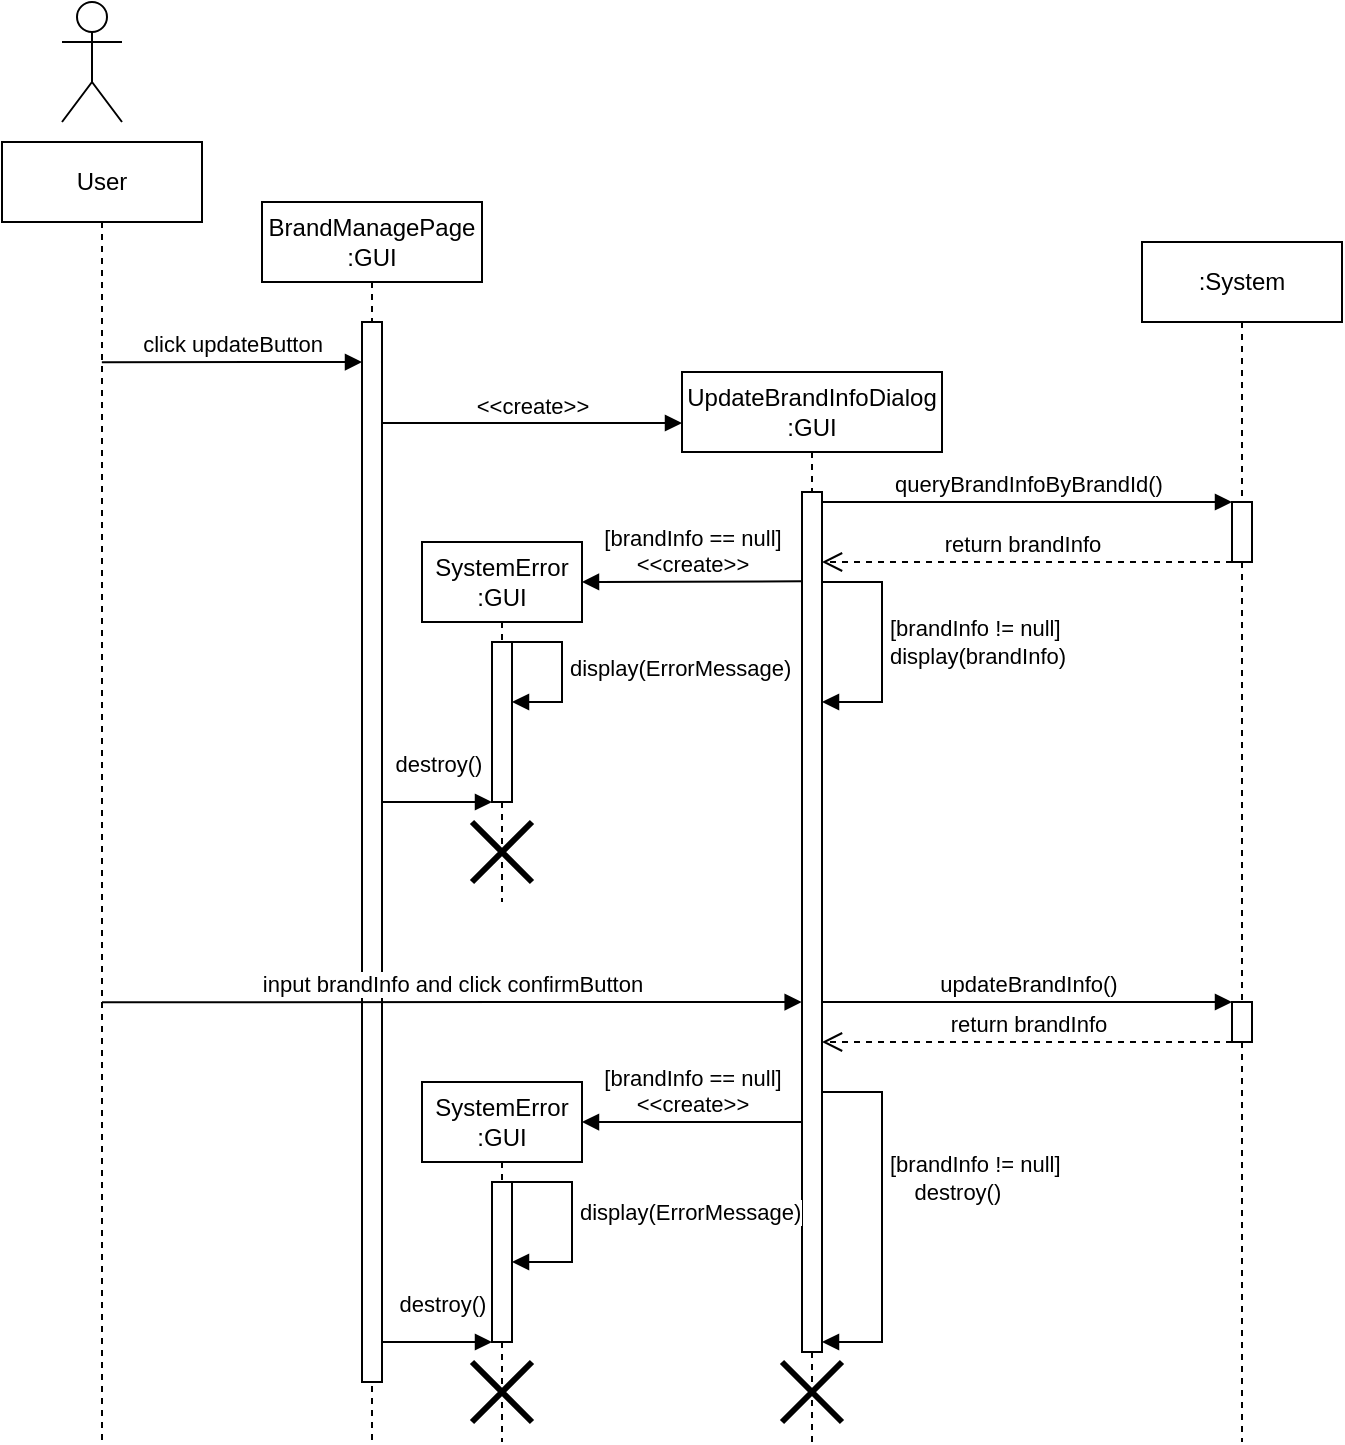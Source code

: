 <mxfile version="21.6.8" type="device">
  <diagram name="第 1 页" id="V58NZCq0KaoOS9hmyv8U">
    <mxGraphModel dx="757" dy="527" grid="1" gridSize="10" guides="1" tooltips="1" connect="1" arrows="1" fold="1" page="1" pageScale="1" pageWidth="827" pageHeight="1169" math="0" shadow="0">
      <root>
        <mxCell id="0" />
        <mxCell id="1" parent="0" />
        <mxCell id="i6npUr9Resn-oWKRl5tc-1" value="" style="shape=umlActor;verticalLabelPosition=bottom;verticalAlign=top;html=1;" vertex="1" parent="1">
          <mxGeometry x="60" y="40" width="30" height="60" as="geometry" />
        </mxCell>
        <mxCell id="i6npUr9Resn-oWKRl5tc-2" value="User" style="shape=umlLifeline;perimeter=lifelinePerimeter;whiteSpace=wrap;html=1;container=1;dropTarget=0;collapsible=0;recursiveResize=0;outlineConnect=0;portConstraint=eastwest;newEdgeStyle={&quot;edgeStyle&quot;:&quot;elbowEdgeStyle&quot;,&quot;elbow&quot;:&quot;vertical&quot;,&quot;curved&quot;:0,&quot;rounded&quot;:0};" vertex="1" parent="1">
          <mxGeometry x="30" y="110" width="100" height="650" as="geometry" />
        </mxCell>
        <mxCell id="i6npUr9Resn-oWKRl5tc-3" value="BrandManagePage&lt;br&gt;:GUI" style="shape=umlLifeline;perimeter=lifelinePerimeter;whiteSpace=wrap;html=1;container=1;dropTarget=0;collapsible=0;recursiveResize=0;outlineConnect=0;portConstraint=eastwest;newEdgeStyle={&quot;edgeStyle&quot;:&quot;elbowEdgeStyle&quot;,&quot;elbow&quot;:&quot;vertical&quot;,&quot;curved&quot;:0,&quot;rounded&quot;:0};" vertex="1" parent="1">
          <mxGeometry x="160" y="140" width="110" height="620" as="geometry" />
        </mxCell>
        <mxCell id="i6npUr9Resn-oWKRl5tc-4" value="" style="html=1;points=[];perimeter=orthogonalPerimeter;outlineConnect=0;targetShapes=umlLifeline;portConstraint=eastwest;newEdgeStyle={&quot;edgeStyle&quot;:&quot;elbowEdgeStyle&quot;,&quot;elbow&quot;:&quot;vertical&quot;,&quot;curved&quot;:0,&quot;rounded&quot;:0};" vertex="1" parent="i6npUr9Resn-oWKRl5tc-3">
          <mxGeometry x="50" y="60" width="10" height="530" as="geometry" />
        </mxCell>
        <mxCell id="i6npUr9Resn-oWKRl5tc-5" value="click updateButton" style="html=1;verticalAlign=bottom;endArrow=block;edgeStyle=elbowEdgeStyle;elbow=vertical;curved=0;rounded=0;" edge="1" parent="1" target="i6npUr9Resn-oWKRl5tc-4">
          <mxGeometry width="80" relative="1" as="geometry">
            <mxPoint x="79.929" y="220.136" as="sourcePoint" />
            <mxPoint x="200" y="220" as="targetPoint" />
          </mxGeometry>
        </mxCell>
        <mxCell id="i6npUr9Resn-oWKRl5tc-6" value="UpdateBrandInfoDialog&lt;br&gt;:GUI" style="shape=umlLifeline;perimeter=lifelinePerimeter;whiteSpace=wrap;html=1;container=1;dropTarget=0;collapsible=0;recursiveResize=0;outlineConnect=0;portConstraint=eastwest;newEdgeStyle={&quot;edgeStyle&quot;:&quot;elbowEdgeStyle&quot;,&quot;elbow&quot;:&quot;vertical&quot;,&quot;curved&quot;:0,&quot;rounded&quot;:0};" vertex="1" parent="1">
          <mxGeometry x="370" y="225" width="130" height="535" as="geometry" />
        </mxCell>
        <mxCell id="i6npUr9Resn-oWKRl5tc-7" value="" style="html=1;points=[];perimeter=orthogonalPerimeter;outlineConnect=0;targetShapes=umlLifeline;portConstraint=eastwest;newEdgeStyle={&quot;edgeStyle&quot;:&quot;elbowEdgeStyle&quot;,&quot;elbow&quot;:&quot;vertical&quot;,&quot;curved&quot;:0,&quot;rounded&quot;:0};" vertex="1" parent="i6npUr9Resn-oWKRl5tc-6">
          <mxGeometry x="60" y="60" width="10" height="430" as="geometry" />
        </mxCell>
        <mxCell id="i6npUr9Resn-oWKRl5tc-8" value="" style="shape=umlDestroy;whiteSpace=wrap;html=1;strokeWidth=3;targetShapes=umlLifeline;" vertex="1" parent="i6npUr9Resn-oWKRl5tc-6">
          <mxGeometry x="50" y="495" width="30" height="30" as="geometry" />
        </mxCell>
        <mxCell id="i6npUr9Resn-oWKRl5tc-9" value="&amp;lt;&amp;lt;create&amp;gt;&amp;gt;" style="html=1;verticalAlign=bottom;endArrow=block;edgeStyle=elbowEdgeStyle;elbow=vertical;curved=0;rounded=0;entryX=0;entryY=0.061;entryDx=0;entryDy=0;entryPerimeter=0;" edge="1" parent="1" source="i6npUr9Resn-oWKRl5tc-4">
          <mxGeometry width="80" relative="1" as="geometry">
            <mxPoint x="225" y="250" as="sourcePoint" />
            <mxPoint x="370" y="250.305" as="targetPoint" />
          </mxGeometry>
        </mxCell>
        <mxCell id="i6npUr9Resn-oWKRl5tc-10" value="input brandInfo and click confirmButton" style="html=1;verticalAlign=bottom;endArrow=block;edgeStyle=elbowEdgeStyle;elbow=vertical;curved=0;rounded=0;" edge="1" parent="1">
          <mxGeometry width="80" relative="1" as="geometry">
            <mxPoint x="79.997" y="540.13" as="sourcePoint" />
            <mxPoint x="429.83" y="540.13" as="targetPoint" />
          </mxGeometry>
        </mxCell>
        <mxCell id="i6npUr9Resn-oWKRl5tc-11" value=":System" style="shape=umlLifeline;perimeter=lifelinePerimeter;whiteSpace=wrap;html=1;container=1;dropTarget=0;collapsible=0;recursiveResize=0;outlineConnect=0;portConstraint=eastwest;newEdgeStyle={&quot;edgeStyle&quot;:&quot;elbowEdgeStyle&quot;,&quot;elbow&quot;:&quot;vertical&quot;,&quot;curved&quot;:0,&quot;rounded&quot;:0};" vertex="1" parent="1">
          <mxGeometry x="600" y="160" width="100" height="600" as="geometry" />
        </mxCell>
        <mxCell id="i6npUr9Resn-oWKRl5tc-12" value="" style="html=1;points=[];perimeter=orthogonalPerimeter;outlineConnect=0;targetShapes=umlLifeline;portConstraint=eastwest;newEdgeStyle={&quot;edgeStyle&quot;:&quot;elbowEdgeStyle&quot;,&quot;elbow&quot;:&quot;vertical&quot;,&quot;curved&quot;:0,&quot;rounded&quot;:0};" vertex="1" parent="i6npUr9Resn-oWKRl5tc-11">
          <mxGeometry x="45" y="380" width="10" height="20" as="geometry" />
        </mxCell>
        <mxCell id="i6npUr9Resn-oWKRl5tc-13" value="" style="html=1;points=[];perimeter=orthogonalPerimeter;outlineConnect=0;targetShapes=umlLifeline;portConstraint=eastwest;newEdgeStyle={&quot;edgeStyle&quot;:&quot;elbowEdgeStyle&quot;,&quot;elbow&quot;:&quot;vertical&quot;,&quot;curved&quot;:0,&quot;rounded&quot;:0};" vertex="1" parent="i6npUr9Resn-oWKRl5tc-11">
          <mxGeometry x="45" y="130" width="10" height="30" as="geometry" />
        </mxCell>
        <mxCell id="i6npUr9Resn-oWKRl5tc-14" value="updateBrandInfo()" style="html=1;verticalAlign=bottom;endArrow=block;edgeStyle=elbowEdgeStyle;elbow=vertical;curved=0;rounded=0;" edge="1" parent="1">
          <mxGeometry width="80" relative="1" as="geometry">
            <mxPoint x="440" y="540" as="sourcePoint" />
            <mxPoint x="645" y="540" as="targetPoint" />
          </mxGeometry>
        </mxCell>
        <mxCell id="i6npUr9Resn-oWKRl5tc-15" value="return brandInfo" style="html=1;verticalAlign=bottom;endArrow=open;dashed=1;endSize=8;edgeStyle=elbowEdgeStyle;elbow=vertical;curved=0;rounded=0;" edge="1" parent="1">
          <mxGeometry relative="1" as="geometry">
            <mxPoint x="645" y="560" as="sourcePoint" />
            <mxPoint x="440" y="560" as="targetPoint" />
          </mxGeometry>
        </mxCell>
        <mxCell id="i6npUr9Resn-oWKRl5tc-16" value="[brandInfo != null]&lt;br&gt;&lt;span style=&quot;&quot;&gt;&lt;span style=&quot;&quot;&gt;&amp;nbsp;&amp;nbsp;&amp;nbsp;&amp;nbsp;&lt;/span&gt;&lt;/span&gt;destroy()" style="html=1;align=left;spacingLeft=2;endArrow=block;rounded=0;edgeStyle=orthogonalEdgeStyle;curved=0;rounded=0;" edge="1" parent="1" target="i6npUr9Resn-oWKRl5tc-7">
          <mxGeometry relative="1" as="geometry">
            <mxPoint x="440" y="625" as="sourcePoint" />
            <Array as="points">
              <mxPoint x="440" y="585" />
              <mxPoint x="470" y="585" />
              <mxPoint x="470" y="710" />
            </Array>
            <mxPoint x="440" y="655" as="targetPoint" />
          </mxGeometry>
        </mxCell>
        <mxCell id="i6npUr9Resn-oWKRl5tc-17" value="[brandInfo == null]&lt;br&gt;&amp;lt;&amp;lt;create&amp;gt;&amp;gt;" style="html=1;verticalAlign=bottom;endArrow=block;edgeStyle=elbowEdgeStyle;elbow=vertical;curved=0;rounded=0;" edge="1" parent="1">
          <mxGeometry width="80" relative="1" as="geometry">
            <mxPoint x="430" y="600.047" as="sourcePoint" />
            <mxPoint x="320" y="600.38" as="targetPoint" />
          </mxGeometry>
        </mxCell>
        <mxCell id="i6npUr9Resn-oWKRl5tc-18" value="SystemError&lt;br&gt;:GUI" style="shape=umlLifeline;perimeter=lifelinePerimeter;whiteSpace=wrap;html=1;container=1;dropTarget=0;collapsible=0;recursiveResize=0;outlineConnect=0;portConstraint=eastwest;newEdgeStyle={&quot;edgeStyle&quot;:&quot;elbowEdgeStyle&quot;,&quot;elbow&quot;:&quot;vertical&quot;,&quot;curved&quot;:0,&quot;rounded&quot;:0};" vertex="1" parent="1">
          <mxGeometry x="240" y="580" width="80" height="180" as="geometry" />
        </mxCell>
        <mxCell id="i6npUr9Resn-oWKRl5tc-19" value="" style="html=1;points=[];perimeter=orthogonalPerimeter;outlineConnect=0;targetShapes=umlLifeline;portConstraint=eastwest;newEdgeStyle={&quot;edgeStyle&quot;:&quot;elbowEdgeStyle&quot;,&quot;elbow&quot;:&quot;vertical&quot;,&quot;curved&quot;:0,&quot;rounded&quot;:0};" vertex="1" parent="i6npUr9Resn-oWKRl5tc-18">
          <mxGeometry x="35" y="50" width="10" height="80" as="geometry" />
        </mxCell>
        <mxCell id="i6npUr9Resn-oWKRl5tc-20" value="" style="shape=umlDestroy;whiteSpace=wrap;html=1;strokeWidth=3;targetShapes=umlLifeline;" vertex="1" parent="i6npUr9Resn-oWKRl5tc-18">
          <mxGeometry x="25" y="140" width="30" height="30" as="geometry" />
        </mxCell>
        <mxCell id="i6npUr9Resn-oWKRl5tc-21" value="display(ErrorMessage)" style="html=1;align=left;spacingLeft=2;endArrow=block;rounded=0;edgeStyle=orthogonalEdgeStyle;curved=0;rounded=0;" edge="1" parent="1" target="i6npUr9Resn-oWKRl5tc-19">
          <mxGeometry relative="1" as="geometry">
            <mxPoint x="285" y="640" as="sourcePoint" />
            <Array as="points">
              <mxPoint x="285" y="630" />
              <mxPoint x="315" y="630" />
              <mxPoint x="315" y="670" />
            </Array>
            <mxPoint x="290" y="670" as="targetPoint" />
          </mxGeometry>
        </mxCell>
        <mxCell id="i6npUr9Resn-oWKRl5tc-22" value="destroy()" style="html=1;verticalAlign=bottom;endArrow=block;edgeStyle=elbowEdgeStyle;elbow=vertical;curved=0;rounded=0;" edge="1" parent="1" target="i6npUr9Resn-oWKRl5tc-19" source="i6npUr9Resn-oWKRl5tc-4">
          <mxGeometry x="0.091" y="10" width="80" relative="1" as="geometry">
            <mxPoint x="225" y="700" as="sourcePoint" />
            <mxPoint x="270" y="700" as="targetPoint" />
            <Array as="points">
              <mxPoint x="250" y="710" />
            </Array>
            <mxPoint as="offset" />
          </mxGeometry>
        </mxCell>
        <mxCell id="i6npUr9Resn-oWKRl5tc-23" value="queryBrandInfoByBrandId()" style="html=1;verticalAlign=bottom;endArrow=block;edgeStyle=elbowEdgeStyle;elbow=vertical;curved=0;rounded=0;" edge="1" parent="1">
          <mxGeometry width="80" relative="1" as="geometry">
            <mxPoint x="440" y="290" as="sourcePoint" />
            <mxPoint x="645" y="290.17" as="targetPoint" />
          </mxGeometry>
        </mxCell>
        <mxCell id="i6npUr9Resn-oWKRl5tc-24" value="return brandInfo" style="html=1;verticalAlign=bottom;endArrow=open;dashed=1;endSize=8;edgeStyle=elbowEdgeStyle;elbow=vertical;curved=0;rounded=0;" edge="1" parent="1">
          <mxGeometry x="0.024" relative="1" as="geometry">
            <mxPoint x="645" y="319.997" as="sourcePoint" />
            <mxPoint x="440" y="319.997" as="targetPoint" />
            <mxPoint as="offset" />
          </mxGeometry>
        </mxCell>
        <mxCell id="i6npUr9Resn-oWKRl5tc-25" value="[brandInfo != null]&lt;br&gt;display(brandInfo)" style="html=1;align=left;spacingLeft=2;endArrow=block;rounded=0;edgeStyle=orthogonalEdgeStyle;curved=0;rounded=0;" edge="1" parent="1" target="i6npUr9Resn-oWKRl5tc-7">
          <mxGeometry relative="1" as="geometry">
            <mxPoint x="440" y="330" as="sourcePoint" />
            <Array as="points">
              <mxPoint x="470" y="330" />
              <mxPoint x="470" y="390" />
            </Array>
            <mxPoint x="445" y="360" as="targetPoint" />
          </mxGeometry>
        </mxCell>
        <mxCell id="i6npUr9Resn-oWKRl5tc-26" value="[brandInfo == null]&lt;br&gt;&amp;lt;&amp;lt;create&amp;gt;&amp;gt;" style="html=1;verticalAlign=bottom;endArrow=block;edgeStyle=elbowEdgeStyle;elbow=vertical;curved=0;rounded=0;" edge="1" parent="1">
          <mxGeometry width="80" relative="1" as="geometry">
            <mxPoint x="430" y="329.667" as="sourcePoint" />
            <mxPoint x="320" y="330" as="targetPoint" />
          </mxGeometry>
        </mxCell>
        <mxCell id="i6npUr9Resn-oWKRl5tc-27" value="SystemError&lt;br&gt;:GUI" style="shape=umlLifeline;perimeter=lifelinePerimeter;whiteSpace=wrap;html=1;container=1;dropTarget=0;collapsible=0;recursiveResize=0;outlineConnect=0;portConstraint=eastwest;newEdgeStyle={&quot;edgeStyle&quot;:&quot;elbowEdgeStyle&quot;,&quot;elbow&quot;:&quot;vertical&quot;,&quot;curved&quot;:0,&quot;rounded&quot;:0};" vertex="1" parent="1">
          <mxGeometry x="240" y="310" width="80" height="180" as="geometry" />
        </mxCell>
        <mxCell id="i6npUr9Resn-oWKRl5tc-28" value="" style="html=1;points=[];perimeter=orthogonalPerimeter;outlineConnect=0;targetShapes=umlLifeline;portConstraint=eastwest;newEdgeStyle={&quot;edgeStyle&quot;:&quot;elbowEdgeStyle&quot;,&quot;elbow&quot;:&quot;vertical&quot;,&quot;curved&quot;:0,&quot;rounded&quot;:0};" vertex="1" parent="i6npUr9Resn-oWKRl5tc-27">
          <mxGeometry x="35" y="50" width="10" height="80" as="geometry" />
        </mxCell>
        <mxCell id="i6npUr9Resn-oWKRl5tc-29" value="" style="shape=umlDestroy;whiteSpace=wrap;html=1;strokeWidth=3;targetShapes=umlLifeline;" vertex="1" parent="i6npUr9Resn-oWKRl5tc-27">
          <mxGeometry x="25" y="140" width="30" height="30" as="geometry" />
        </mxCell>
        <mxCell id="i6npUr9Resn-oWKRl5tc-30" value="display(ErrorMessage)" style="html=1;align=left;spacingLeft=2;endArrow=block;rounded=0;edgeStyle=orthogonalEdgeStyle;curved=0;rounded=0;" edge="1" parent="1">
          <mxGeometry x="0.007" relative="1" as="geometry">
            <mxPoint x="280" y="360" as="sourcePoint" />
            <Array as="points">
              <mxPoint x="310" y="390" />
            </Array>
            <mxPoint x="285" y="390" as="targetPoint" />
            <mxPoint as="offset" />
          </mxGeometry>
        </mxCell>
        <mxCell id="i6npUr9Resn-oWKRl5tc-31" value="destroy()" style="html=1;verticalAlign=bottom;endArrow=block;edgeStyle=elbowEdgeStyle;elbow=vertical;curved=0;rounded=0;" edge="1" parent="1" source="i6npUr9Resn-oWKRl5tc-4" target="i6npUr9Resn-oWKRl5tc-28">
          <mxGeometry y="10" width="80" relative="1" as="geometry">
            <mxPoint x="240" y="440" as="sourcePoint" />
            <mxPoint x="265" y="430" as="targetPoint" />
            <Array as="points">
              <mxPoint x="245" y="440" />
            </Array>
            <mxPoint as="offset" />
          </mxGeometry>
        </mxCell>
      </root>
    </mxGraphModel>
  </diagram>
</mxfile>

